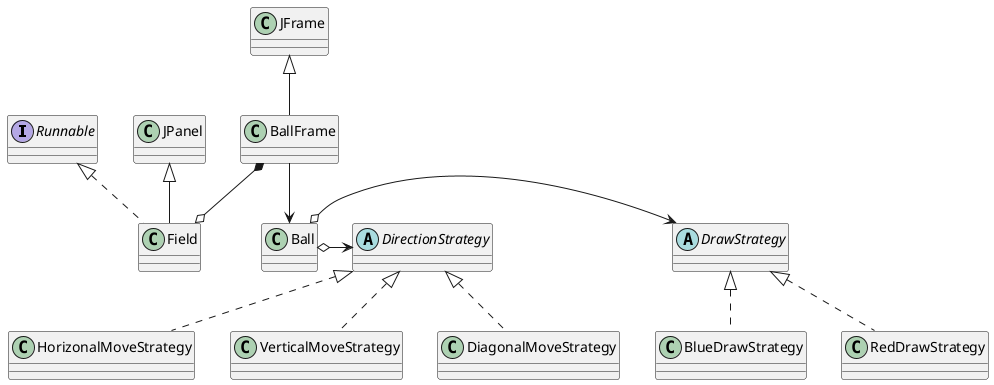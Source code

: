 @startuml

interface Runnable
class BallFrame
class Field
class Ball

abstract DirectionStrategy
class HorizonalMoveStrategy
class VerticalMoveStrategy
class DiagonalMoveStrategy

abstract DrawStrategy
class RedDrawStrategy
class BlueDrawStrategy

JFrame <|-- BallFrame
BallFrame *--o Field
JPanel <|-- Field
Runnable <|.. Field

BallFrame --> Ball

Ball o-> DrawStrategy
Ball o-> DirectionStrategy

DrawStrategy <|.. RedDrawStrategy
DrawStrategy <|.. BlueDrawStrategy

DirectionStrategy <|.. HorizonalMoveStrategy
DirectionStrategy <|.. VerticalMoveStrategy
DirectionStrategy <|.. DiagonalMoveStrategy



@enduml
